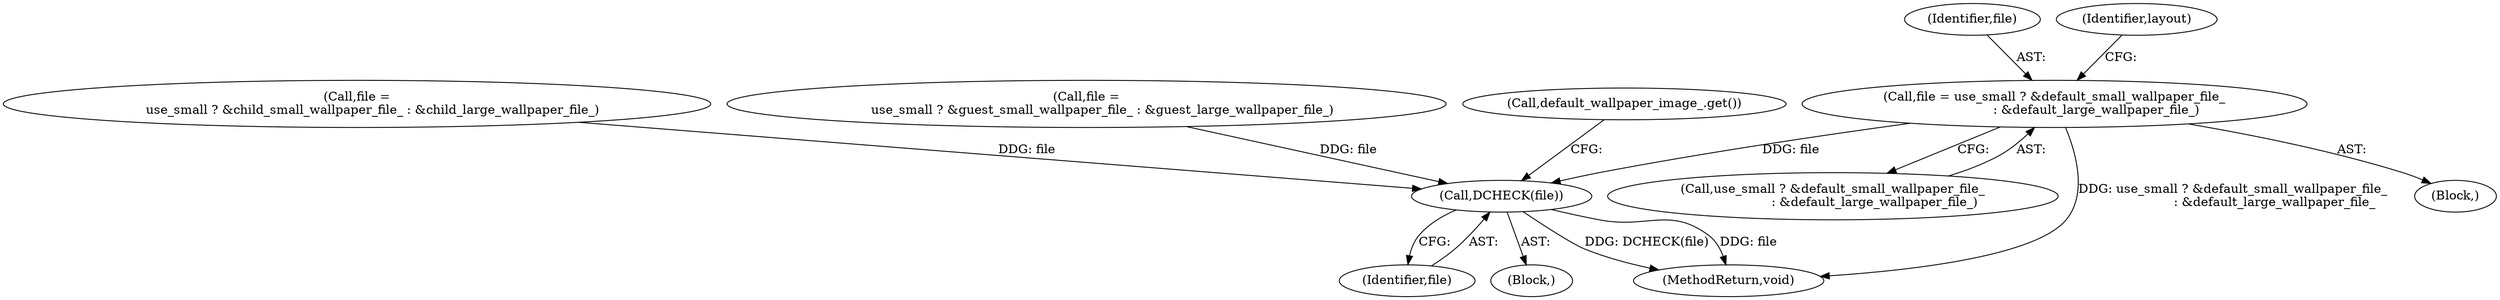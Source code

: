 digraph "0_Chrome_39595f8d4dffcb644d438106dcb64a30c139ff0e@pointer" {
"1000159" [label="(Call,file = use_small ? &default_small_wallpaper_file_\n                     : &default_large_wallpaper_file_)"];
"1000174" [label="(Call,DCHECK(file))"];
"1000149" [label="(Call,file =\n        use_small ? &child_small_wallpaper_file_ : &child_large_wallpaper_file_)"];
"1000133" [label="(Call,file =\n        use_small ? &guest_small_wallpaper_file_ : &guest_large_wallpaper_file_)"];
"1000161" [label="(Call,use_small ? &default_small_wallpaper_file_\n                     : &default_large_wallpaper_file_)"];
"1000175" [label="(Identifier,file)"];
"1000174" [label="(Call,DCHECK(file))"];
"1000159" [label="(Call,file = use_small ? &default_small_wallpaper_file_\n                     : &default_large_wallpaper_file_)"];
"1000160" [label="(Identifier,file)"];
"1000179" [label="(Call,default_wallpaper_image_.get())"];
"1000105" [label="(Block,)"];
"1000222" [label="(MethodReturn,void)"];
"1000158" [label="(Block,)"];
"1000169" [label="(Identifier,layout)"];
"1000159" -> "1000158"  [label="AST: "];
"1000159" -> "1000161"  [label="CFG: "];
"1000160" -> "1000159"  [label="AST: "];
"1000161" -> "1000159"  [label="AST: "];
"1000169" -> "1000159"  [label="CFG: "];
"1000159" -> "1000222"  [label="DDG: use_small ? &default_small_wallpaper_file_\n                     : &default_large_wallpaper_file_"];
"1000159" -> "1000174"  [label="DDG: file"];
"1000174" -> "1000105"  [label="AST: "];
"1000174" -> "1000175"  [label="CFG: "];
"1000175" -> "1000174"  [label="AST: "];
"1000179" -> "1000174"  [label="CFG: "];
"1000174" -> "1000222"  [label="DDG: DCHECK(file)"];
"1000174" -> "1000222"  [label="DDG: file"];
"1000133" -> "1000174"  [label="DDG: file"];
"1000149" -> "1000174"  [label="DDG: file"];
}
